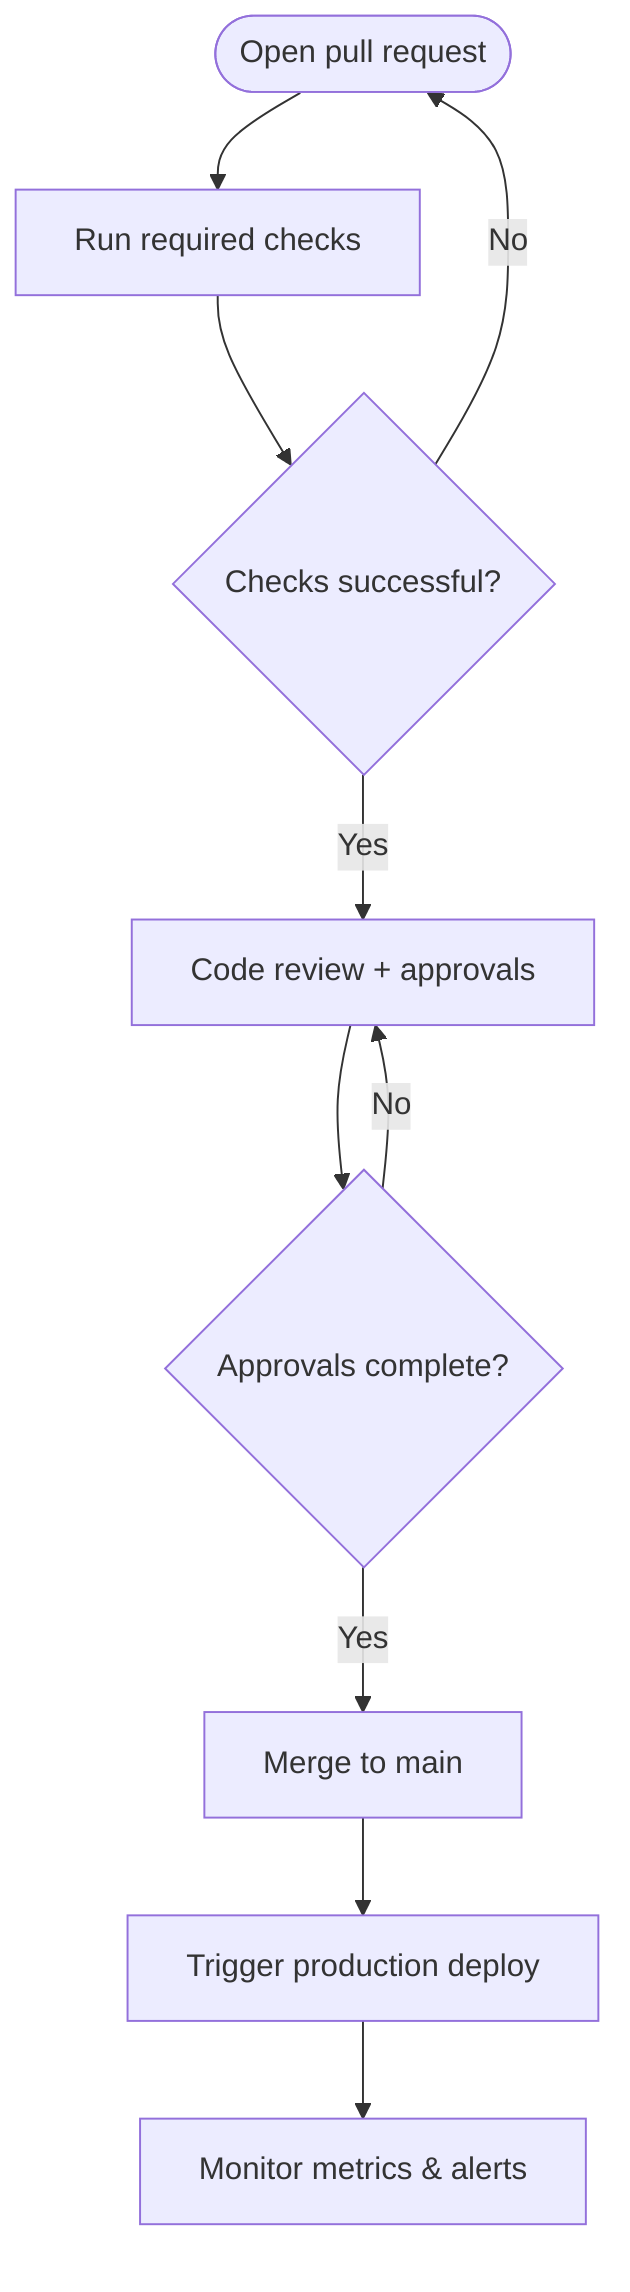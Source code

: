 flowchart TD
    pr([Open pull request])
    runChecks[Run required checks]
    results{Checks successful?}
    requestReview[Code review + approvals]
    merge{Approvals complete?}
    mergeMain[Merge to main]
    deploy[Trigger production deploy]
    monitor[Monitor metrics & alerts]
    pr --> runChecks --> results
    results -->|Yes| requestReview --> merge
    results -->|No| pr
    merge -->|Yes| mergeMain --> deploy --> monitor
    merge -->|No| requestReview